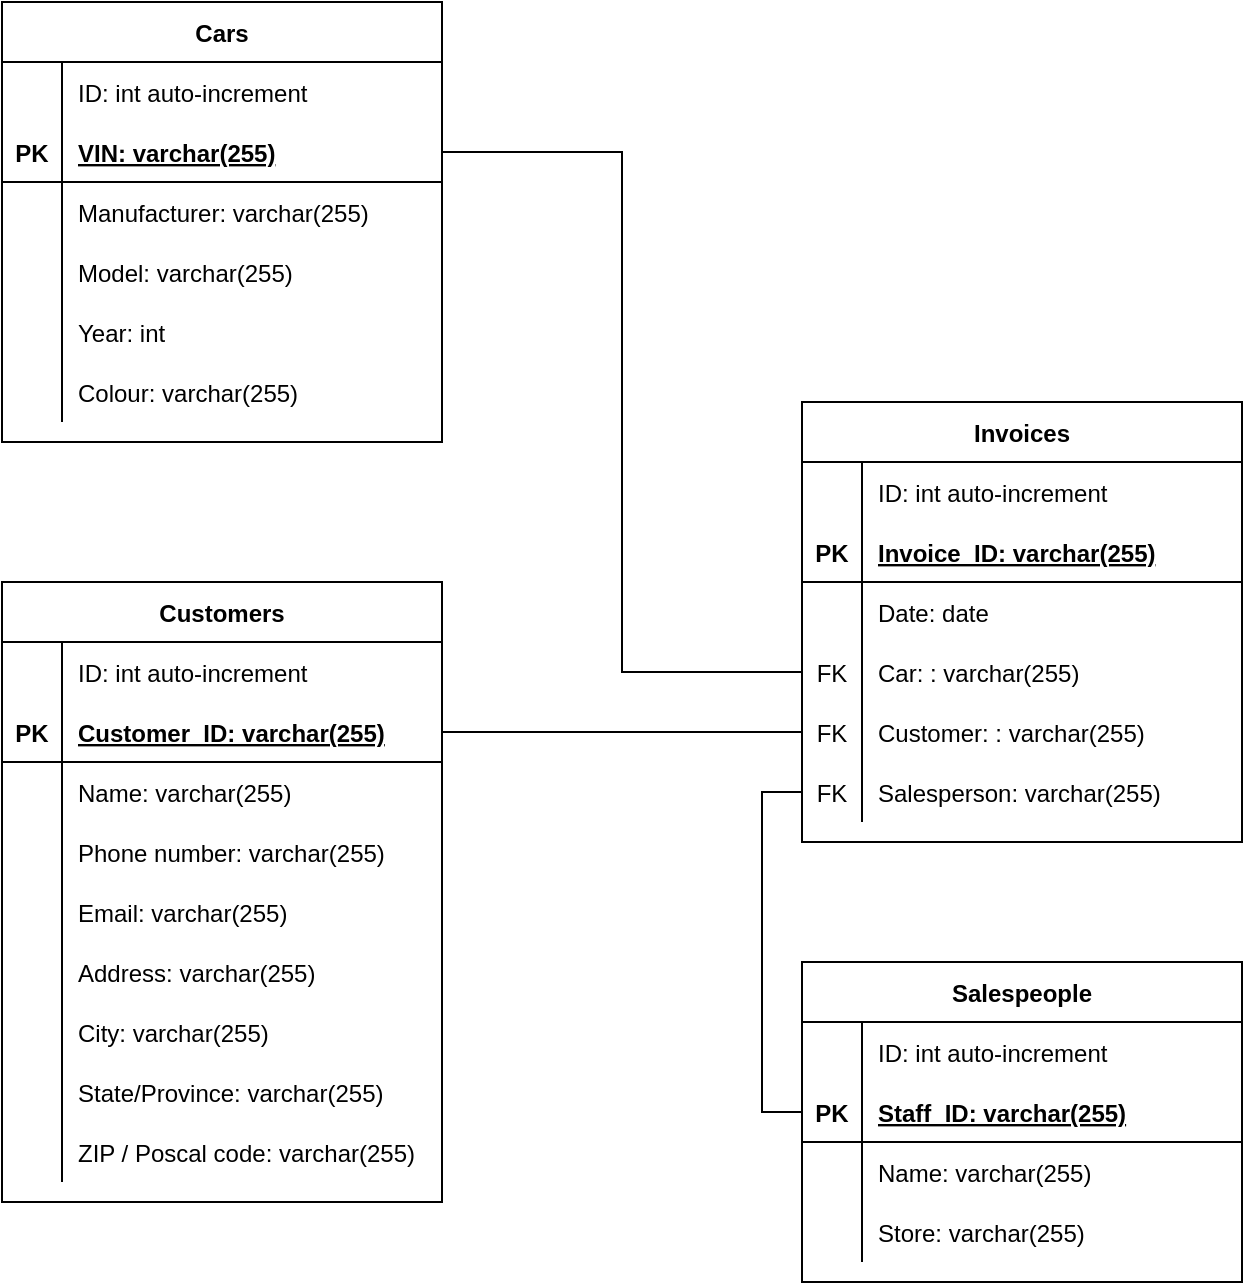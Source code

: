 <mxfile version="16.6.4" type="github">
  <diagram id="kIBek8LQq7BSCe0PTr3s" name="Page-1">
    <mxGraphModel dx="946" dy="567" grid="1" gridSize="10" guides="1" tooltips="1" connect="1" arrows="1" fold="1" page="1" pageScale="1" pageWidth="827" pageHeight="1169" math="0" shadow="0">
      <root>
        <mxCell id="0" />
        <mxCell id="1" parent="0" />
        <mxCell id="KKiing_XmxbQIr5D5mSe-1" value="Cars" style="shape=table;startSize=30;container=1;collapsible=1;childLayout=tableLayout;fixedRows=1;rowLines=0;fontStyle=1;align=center;resizeLast=1;" vertex="1" parent="1">
          <mxGeometry x="40" y="120" width="220" height="220" as="geometry" />
        </mxCell>
        <mxCell id="KKiing_XmxbQIr5D5mSe-95" value="" style="shape=tableRow;horizontal=0;startSize=0;swimlaneHead=0;swimlaneBody=0;fillColor=none;collapsible=0;dropTarget=0;points=[[0,0.5],[1,0.5]];portConstraint=eastwest;top=0;left=0;right=0;bottom=0;" vertex="1" parent="KKiing_XmxbQIr5D5mSe-1">
          <mxGeometry y="30" width="220" height="30" as="geometry" />
        </mxCell>
        <mxCell id="KKiing_XmxbQIr5D5mSe-96" value="" style="shape=partialRectangle;connectable=0;fillColor=none;top=0;left=0;bottom=0;right=0;editable=1;overflow=hidden;" vertex="1" parent="KKiing_XmxbQIr5D5mSe-95">
          <mxGeometry width="30" height="30" as="geometry">
            <mxRectangle width="30" height="30" as="alternateBounds" />
          </mxGeometry>
        </mxCell>
        <mxCell id="KKiing_XmxbQIr5D5mSe-97" value="ID: int auto-increment" style="shape=partialRectangle;connectable=0;fillColor=none;top=0;left=0;bottom=0;right=0;align=left;spacingLeft=6;overflow=hidden;" vertex="1" parent="KKiing_XmxbQIr5D5mSe-95">
          <mxGeometry x="30" width="190" height="30" as="geometry">
            <mxRectangle width="190" height="30" as="alternateBounds" />
          </mxGeometry>
        </mxCell>
        <mxCell id="KKiing_XmxbQIr5D5mSe-2" value="" style="shape=tableRow;horizontal=0;startSize=0;swimlaneHead=0;swimlaneBody=0;fillColor=none;collapsible=0;dropTarget=0;points=[[0,0.5],[1,0.5]];portConstraint=eastwest;top=0;left=0;right=0;bottom=1;" vertex="1" parent="KKiing_XmxbQIr5D5mSe-1">
          <mxGeometry y="60" width="220" height="30" as="geometry" />
        </mxCell>
        <mxCell id="KKiing_XmxbQIr5D5mSe-3" value="PK" style="shape=partialRectangle;connectable=0;fillColor=none;top=0;left=0;bottom=0;right=0;fontStyle=1;overflow=hidden;" vertex="1" parent="KKiing_XmxbQIr5D5mSe-2">
          <mxGeometry width="30" height="30" as="geometry">
            <mxRectangle width="30" height="30" as="alternateBounds" />
          </mxGeometry>
        </mxCell>
        <mxCell id="KKiing_XmxbQIr5D5mSe-4" value="VIN: varchar(255)" style="shape=partialRectangle;connectable=0;fillColor=none;top=0;left=0;bottom=0;right=0;align=left;spacingLeft=6;fontStyle=5;overflow=hidden;" vertex="1" parent="KKiing_XmxbQIr5D5mSe-2">
          <mxGeometry x="30" width="190" height="30" as="geometry">
            <mxRectangle width="190" height="30" as="alternateBounds" />
          </mxGeometry>
        </mxCell>
        <mxCell id="KKiing_XmxbQIr5D5mSe-5" value="" style="shape=tableRow;horizontal=0;startSize=0;swimlaneHead=0;swimlaneBody=0;fillColor=none;collapsible=0;dropTarget=0;points=[[0,0.5],[1,0.5]];portConstraint=eastwest;top=0;left=0;right=0;bottom=0;" vertex="1" parent="KKiing_XmxbQIr5D5mSe-1">
          <mxGeometry y="90" width="220" height="30" as="geometry" />
        </mxCell>
        <mxCell id="KKiing_XmxbQIr5D5mSe-6" value="" style="shape=partialRectangle;connectable=0;fillColor=none;top=0;left=0;bottom=0;right=0;editable=1;overflow=hidden;" vertex="1" parent="KKiing_XmxbQIr5D5mSe-5">
          <mxGeometry width="30" height="30" as="geometry">
            <mxRectangle width="30" height="30" as="alternateBounds" />
          </mxGeometry>
        </mxCell>
        <mxCell id="KKiing_XmxbQIr5D5mSe-7" value="Manufacturer: varchar(255)" style="shape=partialRectangle;connectable=0;fillColor=none;top=0;left=0;bottom=0;right=0;align=left;spacingLeft=6;overflow=hidden;" vertex="1" parent="KKiing_XmxbQIr5D5mSe-5">
          <mxGeometry x="30" width="190" height="30" as="geometry">
            <mxRectangle width="190" height="30" as="alternateBounds" />
          </mxGeometry>
        </mxCell>
        <mxCell id="KKiing_XmxbQIr5D5mSe-8" value="" style="shape=tableRow;horizontal=0;startSize=0;swimlaneHead=0;swimlaneBody=0;fillColor=none;collapsible=0;dropTarget=0;points=[[0,0.5],[1,0.5]];portConstraint=eastwest;top=0;left=0;right=0;bottom=0;" vertex="1" parent="KKiing_XmxbQIr5D5mSe-1">
          <mxGeometry y="120" width="220" height="30" as="geometry" />
        </mxCell>
        <mxCell id="KKiing_XmxbQIr5D5mSe-9" value="" style="shape=partialRectangle;connectable=0;fillColor=none;top=0;left=0;bottom=0;right=0;editable=1;overflow=hidden;" vertex="1" parent="KKiing_XmxbQIr5D5mSe-8">
          <mxGeometry width="30" height="30" as="geometry">
            <mxRectangle width="30" height="30" as="alternateBounds" />
          </mxGeometry>
        </mxCell>
        <mxCell id="KKiing_XmxbQIr5D5mSe-10" value="Model: varchar(255)" style="shape=partialRectangle;connectable=0;fillColor=none;top=0;left=0;bottom=0;right=0;align=left;spacingLeft=6;overflow=hidden;" vertex="1" parent="KKiing_XmxbQIr5D5mSe-8">
          <mxGeometry x="30" width="190" height="30" as="geometry">
            <mxRectangle width="190" height="30" as="alternateBounds" />
          </mxGeometry>
        </mxCell>
        <mxCell id="KKiing_XmxbQIr5D5mSe-11" value="" style="shape=tableRow;horizontal=0;startSize=0;swimlaneHead=0;swimlaneBody=0;fillColor=none;collapsible=0;dropTarget=0;points=[[0,0.5],[1,0.5]];portConstraint=eastwest;top=0;left=0;right=0;bottom=0;" vertex="1" parent="KKiing_XmxbQIr5D5mSe-1">
          <mxGeometry y="150" width="220" height="30" as="geometry" />
        </mxCell>
        <mxCell id="KKiing_XmxbQIr5D5mSe-12" value="" style="shape=partialRectangle;connectable=0;fillColor=none;top=0;left=0;bottom=0;right=0;editable=1;overflow=hidden;" vertex="1" parent="KKiing_XmxbQIr5D5mSe-11">
          <mxGeometry width="30" height="30" as="geometry">
            <mxRectangle width="30" height="30" as="alternateBounds" />
          </mxGeometry>
        </mxCell>
        <mxCell id="KKiing_XmxbQIr5D5mSe-13" value="Year: int" style="shape=partialRectangle;connectable=0;fillColor=none;top=0;left=0;bottom=0;right=0;align=left;spacingLeft=6;overflow=hidden;" vertex="1" parent="KKiing_XmxbQIr5D5mSe-11">
          <mxGeometry x="30" width="190" height="30" as="geometry">
            <mxRectangle width="190" height="30" as="alternateBounds" />
          </mxGeometry>
        </mxCell>
        <mxCell id="KKiing_XmxbQIr5D5mSe-14" value="" style="shape=tableRow;horizontal=0;startSize=0;swimlaneHead=0;swimlaneBody=0;fillColor=none;collapsible=0;dropTarget=0;points=[[0,0.5],[1,0.5]];portConstraint=eastwest;top=0;left=0;right=0;bottom=0;" vertex="1" parent="KKiing_XmxbQIr5D5mSe-1">
          <mxGeometry y="180" width="220" height="30" as="geometry" />
        </mxCell>
        <mxCell id="KKiing_XmxbQIr5D5mSe-15" value="" style="shape=partialRectangle;connectable=0;fillColor=none;top=0;left=0;bottom=0;right=0;editable=1;overflow=hidden;" vertex="1" parent="KKiing_XmxbQIr5D5mSe-14">
          <mxGeometry width="30" height="30" as="geometry">
            <mxRectangle width="30" height="30" as="alternateBounds" />
          </mxGeometry>
        </mxCell>
        <mxCell id="KKiing_XmxbQIr5D5mSe-16" value="Colour: varchar(255)" style="shape=partialRectangle;connectable=0;fillColor=none;top=0;left=0;bottom=0;right=0;align=left;spacingLeft=6;overflow=hidden;" vertex="1" parent="KKiing_XmxbQIr5D5mSe-14">
          <mxGeometry x="30" width="190" height="30" as="geometry">
            <mxRectangle width="190" height="30" as="alternateBounds" />
          </mxGeometry>
        </mxCell>
        <mxCell id="KKiing_XmxbQIr5D5mSe-20" value="Customers" style="shape=table;startSize=30;container=1;collapsible=1;childLayout=tableLayout;fixedRows=1;rowLines=0;fontStyle=1;align=center;resizeLast=1;" vertex="1" parent="1">
          <mxGeometry x="40" y="410" width="220" height="310" as="geometry" />
        </mxCell>
        <mxCell id="KKiing_XmxbQIr5D5mSe-92" value="" style="shape=tableRow;horizontal=0;startSize=0;swimlaneHead=0;swimlaneBody=0;fillColor=none;collapsible=0;dropTarget=0;points=[[0,0.5],[1,0.5]];portConstraint=eastwest;top=0;left=0;right=0;bottom=0;" vertex="1" parent="KKiing_XmxbQIr5D5mSe-20">
          <mxGeometry y="30" width="220" height="30" as="geometry" />
        </mxCell>
        <mxCell id="KKiing_XmxbQIr5D5mSe-93" value="" style="shape=partialRectangle;connectable=0;fillColor=none;top=0;left=0;bottom=0;right=0;editable=1;overflow=hidden;" vertex="1" parent="KKiing_XmxbQIr5D5mSe-92">
          <mxGeometry width="30" height="30" as="geometry">
            <mxRectangle width="30" height="30" as="alternateBounds" />
          </mxGeometry>
        </mxCell>
        <mxCell id="KKiing_XmxbQIr5D5mSe-94" value="ID: int auto-increment" style="shape=partialRectangle;connectable=0;fillColor=none;top=0;left=0;bottom=0;right=0;align=left;spacingLeft=6;overflow=hidden;" vertex="1" parent="KKiing_XmxbQIr5D5mSe-92">
          <mxGeometry x="30" width="190" height="30" as="geometry">
            <mxRectangle width="190" height="30" as="alternateBounds" />
          </mxGeometry>
        </mxCell>
        <mxCell id="KKiing_XmxbQIr5D5mSe-21" value="" style="shape=tableRow;horizontal=0;startSize=0;swimlaneHead=0;swimlaneBody=0;fillColor=none;collapsible=0;dropTarget=0;points=[[0,0.5],[1,0.5]];portConstraint=eastwest;top=0;left=0;right=0;bottom=1;" vertex="1" parent="KKiing_XmxbQIr5D5mSe-20">
          <mxGeometry y="60" width="220" height="30" as="geometry" />
        </mxCell>
        <mxCell id="KKiing_XmxbQIr5D5mSe-22" value="PK" style="shape=partialRectangle;connectable=0;fillColor=none;top=0;left=0;bottom=0;right=0;fontStyle=1;overflow=hidden;" vertex="1" parent="KKiing_XmxbQIr5D5mSe-21">
          <mxGeometry width="30" height="30" as="geometry">
            <mxRectangle width="30" height="30" as="alternateBounds" />
          </mxGeometry>
        </mxCell>
        <mxCell id="KKiing_XmxbQIr5D5mSe-23" value="Customer_ID: varchar(255)" style="shape=partialRectangle;connectable=0;fillColor=none;top=0;left=0;bottom=0;right=0;align=left;spacingLeft=6;fontStyle=5;overflow=hidden;" vertex="1" parent="KKiing_XmxbQIr5D5mSe-21">
          <mxGeometry x="30" width="190" height="30" as="geometry">
            <mxRectangle width="190" height="30" as="alternateBounds" />
          </mxGeometry>
        </mxCell>
        <mxCell id="KKiing_XmxbQIr5D5mSe-24" value="" style="shape=tableRow;horizontal=0;startSize=0;swimlaneHead=0;swimlaneBody=0;fillColor=none;collapsible=0;dropTarget=0;points=[[0,0.5],[1,0.5]];portConstraint=eastwest;top=0;left=0;right=0;bottom=0;" vertex="1" parent="KKiing_XmxbQIr5D5mSe-20">
          <mxGeometry y="90" width="220" height="30" as="geometry" />
        </mxCell>
        <mxCell id="KKiing_XmxbQIr5D5mSe-25" value="" style="shape=partialRectangle;connectable=0;fillColor=none;top=0;left=0;bottom=0;right=0;editable=1;overflow=hidden;" vertex="1" parent="KKiing_XmxbQIr5D5mSe-24">
          <mxGeometry width="30" height="30" as="geometry">
            <mxRectangle width="30" height="30" as="alternateBounds" />
          </mxGeometry>
        </mxCell>
        <mxCell id="KKiing_XmxbQIr5D5mSe-26" value="Name: varchar(255)" style="shape=partialRectangle;connectable=0;fillColor=none;top=0;left=0;bottom=0;right=0;align=left;spacingLeft=6;overflow=hidden;" vertex="1" parent="KKiing_XmxbQIr5D5mSe-24">
          <mxGeometry x="30" width="190" height="30" as="geometry">
            <mxRectangle width="190" height="30" as="alternateBounds" />
          </mxGeometry>
        </mxCell>
        <mxCell id="KKiing_XmxbQIr5D5mSe-27" value="" style="shape=tableRow;horizontal=0;startSize=0;swimlaneHead=0;swimlaneBody=0;fillColor=none;collapsible=0;dropTarget=0;points=[[0,0.5],[1,0.5]];portConstraint=eastwest;top=0;left=0;right=0;bottom=0;" vertex="1" parent="KKiing_XmxbQIr5D5mSe-20">
          <mxGeometry y="120" width="220" height="30" as="geometry" />
        </mxCell>
        <mxCell id="KKiing_XmxbQIr5D5mSe-28" value="" style="shape=partialRectangle;connectable=0;fillColor=none;top=0;left=0;bottom=0;right=0;editable=1;overflow=hidden;" vertex="1" parent="KKiing_XmxbQIr5D5mSe-27">
          <mxGeometry width="30" height="30" as="geometry">
            <mxRectangle width="30" height="30" as="alternateBounds" />
          </mxGeometry>
        </mxCell>
        <mxCell id="KKiing_XmxbQIr5D5mSe-29" value="Phone number: varchar(255)" style="shape=partialRectangle;connectable=0;fillColor=none;top=0;left=0;bottom=0;right=0;align=left;spacingLeft=6;overflow=hidden;" vertex="1" parent="KKiing_XmxbQIr5D5mSe-27">
          <mxGeometry x="30" width="190" height="30" as="geometry">
            <mxRectangle width="190" height="30" as="alternateBounds" />
          </mxGeometry>
        </mxCell>
        <mxCell id="KKiing_XmxbQIr5D5mSe-30" value="" style="shape=tableRow;horizontal=0;startSize=0;swimlaneHead=0;swimlaneBody=0;fillColor=none;collapsible=0;dropTarget=0;points=[[0,0.5],[1,0.5]];portConstraint=eastwest;top=0;left=0;right=0;bottom=0;" vertex="1" parent="KKiing_XmxbQIr5D5mSe-20">
          <mxGeometry y="150" width="220" height="30" as="geometry" />
        </mxCell>
        <mxCell id="KKiing_XmxbQIr5D5mSe-31" value="" style="shape=partialRectangle;connectable=0;fillColor=none;top=0;left=0;bottom=0;right=0;editable=1;overflow=hidden;" vertex="1" parent="KKiing_XmxbQIr5D5mSe-30">
          <mxGeometry width="30" height="30" as="geometry">
            <mxRectangle width="30" height="30" as="alternateBounds" />
          </mxGeometry>
        </mxCell>
        <mxCell id="KKiing_XmxbQIr5D5mSe-32" value="Email: varchar(255)" style="shape=partialRectangle;connectable=0;fillColor=none;top=0;left=0;bottom=0;right=0;align=left;spacingLeft=6;overflow=hidden;" vertex="1" parent="KKiing_XmxbQIr5D5mSe-30">
          <mxGeometry x="30" width="190" height="30" as="geometry">
            <mxRectangle width="190" height="30" as="alternateBounds" />
          </mxGeometry>
        </mxCell>
        <mxCell id="KKiing_XmxbQIr5D5mSe-36" value="" style="shape=tableRow;horizontal=0;startSize=0;swimlaneHead=0;swimlaneBody=0;fillColor=none;collapsible=0;dropTarget=0;points=[[0,0.5],[1,0.5]];portConstraint=eastwest;top=0;left=0;right=0;bottom=0;" vertex="1" parent="KKiing_XmxbQIr5D5mSe-20">
          <mxGeometry y="180" width="220" height="30" as="geometry" />
        </mxCell>
        <mxCell id="KKiing_XmxbQIr5D5mSe-37" value="" style="shape=partialRectangle;connectable=0;fillColor=none;top=0;left=0;bottom=0;right=0;editable=1;overflow=hidden;" vertex="1" parent="KKiing_XmxbQIr5D5mSe-36">
          <mxGeometry width="30" height="30" as="geometry">
            <mxRectangle width="30" height="30" as="alternateBounds" />
          </mxGeometry>
        </mxCell>
        <mxCell id="KKiing_XmxbQIr5D5mSe-38" value="Address: varchar(255)" style="shape=partialRectangle;connectable=0;fillColor=none;top=0;left=0;bottom=0;right=0;align=left;spacingLeft=6;overflow=hidden;" vertex="1" parent="KKiing_XmxbQIr5D5mSe-36">
          <mxGeometry x="30" width="190" height="30" as="geometry">
            <mxRectangle width="190" height="30" as="alternateBounds" />
          </mxGeometry>
        </mxCell>
        <mxCell id="KKiing_XmxbQIr5D5mSe-39" value="" style="shape=tableRow;horizontal=0;startSize=0;swimlaneHead=0;swimlaneBody=0;fillColor=none;collapsible=0;dropTarget=0;points=[[0,0.5],[1,0.5]];portConstraint=eastwest;top=0;left=0;right=0;bottom=0;" vertex="1" parent="KKiing_XmxbQIr5D5mSe-20">
          <mxGeometry y="210" width="220" height="30" as="geometry" />
        </mxCell>
        <mxCell id="KKiing_XmxbQIr5D5mSe-40" value="" style="shape=partialRectangle;connectable=0;fillColor=none;top=0;left=0;bottom=0;right=0;editable=1;overflow=hidden;" vertex="1" parent="KKiing_XmxbQIr5D5mSe-39">
          <mxGeometry width="30" height="30" as="geometry">
            <mxRectangle width="30" height="30" as="alternateBounds" />
          </mxGeometry>
        </mxCell>
        <mxCell id="KKiing_XmxbQIr5D5mSe-41" value="City: varchar(255)" style="shape=partialRectangle;connectable=0;fillColor=none;top=0;left=0;bottom=0;right=0;align=left;spacingLeft=6;overflow=hidden;" vertex="1" parent="KKiing_XmxbQIr5D5mSe-39">
          <mxGeometry x="30" width="190" height="30" as="geometry">
            <mxRectangle width="190" height="30" as="alternateBounds" />
          </mxGeometry>
        </mxCell>
        <mxCell id="KKiing_XmxbQIr5D5mSe-42" value="" style="shape=tableRow;horizontal=0;startSize=0;swimlaneHead=0;swimlaneBody=0;fillColor=none;collapsible=0;dropTarget=0;points=[[0,0.5],[1,0.5]];portConstraint=eastwest;top=0;left=0;right=0;bottom=0;" vertex="1" parent="KKiing_XmxbQIr5D5mSe-20">
          <mxGeometry y="240" width="220" height="30" as="geometry" />
        </mxCell>
        <mxCell id="KKiing_XmxbQIr5D5mSe-43" value="" style="shape=partialRectangle;connectable=0;fillColor=none;top=0;left=0;bottom=0;right=0;editable=1;overflow=hidden;" vertex="1" parent="KKiing_XmxbQIr5D5mSe-42">
          <mxGeometry width="30" height="30" as="geometry">
            <mxRectangle width="30" height="30" as="alternateBounds" />
          </mxGeometry>
        </mxCell>
        <mxCell id="KKiing_XmxbQIr5D5mSe-44" value="State/Province: varchar(255)" style="shape=partialRectangle;connectable=0;fillColor=none;top=0;left=0;bottom=0;right=0;align=left;spacingLeft=6;overflow=hidden;" vertex="1" parent="KKiing_XmxbQIr5D5mSe-42">
          <mxGeometry x="30" width="190" height="30" as="geometry">
            <mxRectangle width="190" height="30" as="alternateBounds" />
          </mxGeometry>
        </mxCell>
        <mxCell id="KKiing_XmxbQIr5D5mSe-48" value="" style="shape=tableRow;horizontal=0;startSize=0;swimlaneHead=0;swimlaneBody=0;fillColor=none;collapsible=0;dropTarget=0;points=[[0,0.5],[1,0.5]];portConstraint=eastwest;top=0;left=0;right=0;bottom=0;" vertex="1" parent="KKiing_XmxbQIr5D5mSe-20">
          <mxGeometry y="270" width="220" height="30" as="geometry" />
        </mxCell>
        <mxCell id="KKiing_XmxbQIr5D5mSe-49" value="" style="shape=partialRectangle;connectable=0;fillColor=none;top=0;left=0;bottom=0;right=0;editable=1;overflow=hidden;" vertex="1" parent="KKiing_XmxbQIr5D5mSe-48">
          <mxGeometry width="30" height="30" as="geometry">
            <mxRectangle width="30" height="30" as="alternateBounds" />
          </mxGeometry>
        </mxCell>
        <mxCell id="KKiing_XmxbQIr5D5mSe-50" value="ZIP / Poscal code: varchar(255)" style="shape=partialRectangle;connectable=0;fillColor=none;top=0;left=0;bottom=0;right=0;align=left;spacingLeft=6;overflow=hidden;" vertex="1" parent="KKiing_XmxbQIr5D5mSe-48">
          <mxGeometry x="30" width="190" height="30" as="geometry">
            <mxRectangle width="190" height="30" as="alternateBounds" />
          </mxGeometry>
        </mxCell>
        <mxCell id="KKiing_XmxbQIr5D5mSe-51" value="Salespeople" style="shape=table;startSize=30;container=1;collapsible=1;childLayout=tableLayout;fixedRows=1;rowLines=0;fontStyle=1;align=center;resizeLast=1;" vertex="1" parent="1">
          <mxGeometry x="440" y="600" width="220" height="160" as="geometry" />
        </mxCell>
        <mxCell id="KKiing_XmxbQIr5D5mSe-98" value="" style="shape=tableRow;horizontal=0;startSize=0;swimlaneHead=0;swimlaneBody=0;fillColor=none;collapsible=0;dropTarget=0;points=[[0,0.5],[1,0.5]];portConstraint=eastwest;top=0;left=0;right=0;bottom=0;" vertex="1" parent="KKiing_XmxbQIr5D5mSe-51">
          <mxGeometry y="30" width="220" height="30" as="geometry" />
        </mxCell>
        <mxCell id="KKiing_XmxbQIr5D5mSe-99" value="" style="shape=partialRectangle;connectable=0;fillColor=none;top=0;left=0;bottom=0;right=0;editable=1;overflow=hidden;" vertex="1" parent="KKiing_XmxbQIr5D5mSe-98">
          <mxGeometry width="30" height="30" as="geometry">
            <mxRectangle width="30" height="30" as="alternateBounds" />
          </mxGeometry>
        </mxCell>
        <mxCell id="KKiing_XmxbQIr5D5mSe-100" value="ID: int auto-increment" style="shape=partialRectangle;connectable=0;fillColor=none;top=0;left=0;bottom=0;right=0;align=left;spacingLeft=6;overflow=hidden;" vertex="1" parent="KKiing_XmxbQIr5D5mSe-98">
          <mxGeometry x="30" width="190" height="30" as="geometry">
            <mxRectangle width="190" height="30" as="alternateBounds" />
          </mxGeometry>
        </mxCell>
        <mxCell id="KKiing_XmxbQIr5D5mSe-52" value="" style="shape=tableRow;horizontal=0;startSize=0;swimlaneHead=0;swimlaneBody=0;fillColor=none;collapsible=0;dropTarget=0;points=[[0,0.5],[1,0.5]];portConstraint=eastwest;top=0;left=0;right=0;bottom=1;" vertex="1" parent="KKiing_XmxbQIr5D5mSe-51">
          <mxGeometry y="60" width="220" height="30" as="geometry" />
        </mxCell>
        <mxCell id="KKiing_XmxbQIr5D5mSe-53" value="PK" style="shape=partialRectangle;connectable=0;fillColor=none;top=0;left=0;bottom=0;right=0;fontStyle=1;overflow=hidden;" vertex="1" parent="KKiing_XmxbQIr5D5mSe-52">
          <mxGeometry width="30" height="30" as="geometry">
            <mxRectangle width="30" height="30" as="alternateBounds" />
          </mxGeometry>
        </mxCell>
        <mxCell id="KKiing_XmxbQIr5D5mSe-54" value="Staff_ID: varchar(255)" style="shape=partialRectangle;connectable=0;fillColor=none;top=0;left=0;bottom=0;right=0;align=left;spacingLeft=6;fontStyle=5;overflow=hidden;" vertex="1" parent="KKiing_XmxbQIr5D5mSe-52">
          <mxGeometry x="30" width="190" height="30" as="geometry">
            <mxRectangle width="190" height="30" as="alternateBounds" />
          </mxGeometry>
        </mxCell>
        <mxCell id="KKiing_XmxbQIr5D5mSe-55" value="" style="shape=tableRow;horizontal=0;startSize=0;swimlaneHead=0;swimlaneBody=0;fillColor=none;collapsible=0;dropTarget=0;points=[[0,0.5],[1,0.5]];portConstraint=eastwest;top=0;left=0;right=0;bottom=0;" vertex="1" parent="KKiing_XmxbQIr5D5mSe-51">
          <mxGeometry y="90" width="220" height="30" as="geometry" />
        </mxCell>
        <mxCell id="KKiing_XmxbQIr5D5mSe-56" value="" style="shape=partialRectangle;connectable=0;fillColor=none;top=0;left=0;bottom=0;right=0;editable=1;overflow=hidden;" vertex="1" parent="KKiing_XmxbQIr5D5mSe-55">
          <mxGeometry width="30" height="30" as="geometry">
            <mxRectangle width="30" height="30" as="alternateBounds" />
          </mxGeometry>
        </mxCell>
        <mxCell id="KKiing_XmxbQIr5D5mSe-57" value="Name: varchar(255)" style="shape=partialRectangle;connectable=0;fillColor=none;top=0;left=0;bottom=0;right=0;align=left;spacingLeft=6;overflow=hidden;" vertex="1" parent="KKiing_XmxbQIr5D5mSe-55">
          <mxGeometry x="30" width="190" height="30" as="geometry">
            <mxRectangle width="190" height="30" as="alternateBounds" />
          </mxGeometry>
        </mxCell>
        <mxCell id="KKiing_XmxbQIr5D5mSe-58" value="" style="shape=tableRow;horizontal=0;startSize=0;swimlaneHead=0;swimlaneBody=0;fillColor=none;collapsible=0;dropTarget=0;points=[[0,0.5],[1,0.5]];portConstraint=eastwest;top=0;left=0;right=0;bottom=0;" vertex="1" parent="KKiing_XmxbQIr5D5mSe-51">
          <mxGeometry y="120" width="220" height="30" as="geometry" />
        </mxCell>
        <mxCell id="KKiing_XmxbQIr5D5mSe-59" value="" style="shape=partialRectangle;connectable=0;fillColor=none;top=0;left=0;bottom=0;right=0;editable=1;overflow=hidden;" vertex="1" parent="KKiing_XmxbQIr5D5mSe-58">
          <mxGeometry width="30" height="30" as="geometry">
            <mxRectangle width="30" height="30" as="alternateBounds" />
          </mxGeometry>
        </mxCell>
        <mxCell id="KKiing_XmxbQIr5D5mSe-60" value="Store: varchar(255)" style="shape=partialRectangle;connectable=0;fillColor=none;top=0;left=0;bottom=0;right=0;align=left;spacingLeft=6;overflow=hidden;" vertex="1" parent="KKiing_XmxbQIr5D5mSe-58">
          <mxGeometry x="30" width="190" height="30" as="geometry">
            <mxRectangle width="190" height="30" as="alternateBounds" />
          </mxGeometry>
        </mxCell>
        <mxCell id="KKiing_XmxbQIr5D5mSe-64" value="Invoices" style="shape=table;startSize=30;container=1;collapsible=1;childLayout=tableLayout;fixedRows=1;rowLines=0;fontStyle=1;align=center;resizeLast=1;" vertex="1" parent="1">
          <mxGeometry x="440" y="320" width="220" height="220" as="geometry" />
        </mxCell>
        <mxCell id="KKiing_XmxbQIr5D5mSe-101" value="" style="shape=tableRow;horizontal=0;startSize=0;swimlaneHead=0;swimlaneBody=0;fillColor=none;collapsible=0;dropTarget=0;points=[[0,0.5],[1,0.5]];portConstraint=eastwest;top=0;left=0;right=0;bottom=0;" vertex="1" parent="KKiing_XmxbQIr5D5mSe-64">
          <mxGeometry y="30" width="220" height="30" as="geometry" />
        </mxCell>
        <mxCell id="KKiing_XmxbQIr5D5mSe-102" value="" style="shape=partialRectangle;connectable=0;fillColor=none;top=0;left=0;bottom=0;right=0;editable=1;overflow=hidden;" vertex="1" parent="KKiing_XmxbQIr5D5mSe-101">
          <mxGeometry width="30" height="30" as="geometry">
            <mxRectangle width="30" height="30" as="alternateBounds" />
          </mxGeometry>
        </mxCell>
        <mxCell id="KKiing_XmxbQIr5D5mSe-103" value="ID: int auto-increment" style="shape=partialRectangle;connectable=0;fillColor=none;top=0;left=0;bottom=0;right=0;align=left;spacingLeft=6;overflow=hidden;" vertex="1" parent="KKiing_XmxbQIr5D5mSe-101">
          <mxGeometry x="30" width="190" height="30" as="geometry">
            <mxRectangle width="190" height="30" as="alternateBounds" />
          </mxGeometry>
        </mxCell>
        <mxCell id="KKiing_XmxbQIr5D5mSe-65" value="" style="shape=tableRow;horizontal=0;startSize=0;swimlaneHead=0;swimlaneBody=0;fillColor=none;collapsible=0;dropTarget=0;points=[[0,0.5],[1,0.5]];portConstraint=eastwest;top=0;left=0;right=0;bottom=1;" vertex="1" parent="KKiing_XmxbQIr5D5mSe-64">
          <mxGeometry y="60" width="220" height="30" as="geometry" />
        </mxCell>
        <mxCell id="KKiing_XmxbQIr5D5mSe-66" value="PK" style="shape=partialRectangle;connectable=0;fillColor=none;top=0;left=0;bottom=0;right=0;fontStyle=1;overflow=hidden;" vertex="1" parent="KKiing_XmxbQIr5D5mSe-65">
          <mxGeometry width="30" height="30" as="geometry">
            <mxRectangle width="30" height="30" as="alternateBounds" />
          </mxGeometry>
        </mxCell>
        <mxCell id="KKiing_XmxbQIr5D5mSe-67" value="Invoice_ID: varchar(255)" style="shape=partialRectangle;connectable=0;fillColor=none;top=0;left=0;bottom=0;right=0;align=left;spacingLeft=6;fontStyle=5;overflow=hidden;" vertex="1" parent="KKiing_XmxbQIr5D5mSe-65">
          <mxGeometry x="30" width="190" height="30" as="geometry">
            <mxRectangle width="190" height="30" as="alternateBounds" />
          </mxGeometry>
        </mxCell>
        <mxCell id="KKiing_XmxbQIr5D5mSe-68" value="" style="shape=tableRow;horizontal=0;startSize=0;swimlaneHead=0;swimlaneBody=0;fillColor=none;collapsible=0;dropTarget=0;points=[[0,0.5],[1,0.5]];portConstraint=eastwest;top=0;left=0;right=0;bottom=0;" vertex="1" parent="KKiing_XmxbQIr5D5mSe-64">
          <mxGeometry y="90" width="220" height="30" as="geometry" />
        </mxCell>
        <mxCell id="KKiing_XmxbQIr5D5mSe-69" value="" style="shape=partialRectangle;connectable=0;fillColor=none;top=0;left=0;bottom=0;right=0;editable=1;overflow=hidden;" vertex="1" parent="KKiing_XmxbQIr5D5mSe-68">
          <mxGeometry width="30" height="30" as="geometry">
            <mxRectangle width="30" height="30" as="alternateBounds" />
          </mxGeometry>
        </mxCell>
        <mxCell id="KKiing_XmxbQIr5D5mSe-70" value="Date: date" style="shape=partialRectangle;connectable=0;fillColor=none;top=0;left=0;bottom=0;right=0;align=left;spacingLeft=6;overflow=hidden;" vertex="1" parent="KKiing_XmxbQIr5D5mSe-68">
          <mxGeometry x="30" width="190" height="30" as="geometry">
            <mxRectangle width="190" height="30" as="alternateBounds" />
          </mxGeometry>
        </mxCell>
        <mxCell id="KKiing_XmxbQIr5D5mSe-77" value="" style="shape=tableRow;horizontal=0;startSize=0;swimlaneHead=0;swimlaneBody=0;fillColor=none;collapsible=0;dropTarget=0;points=[[0,0.5],[1,0.5]];portConstraint=eastwest;top=0;left=0;right=0;bottom=0;" vertex="1" parent="KKiing_XmxbQIr5D5mSe-64">
          <mxGeometry y="120" width="220" height="30" as="geometry" />
        </mxCell>
        <mxCell id="KKiing_XmxbQIr5D5mSe-78" value="FK" style="shape=partialRectangle;connectable=0;fillColor=none;top=0;left=0;bottom=0;right=0;fontStyle=0;overflow=hidden;" vertex="1" parent="KKiing_XmxbQIr5D5mSe-77">
          <mxGeometry width="30" height="30" as="geometry">
            <mxRectangle width="30" height="30" as="alternateBounds" />
          </mxGeometry>
        </mxCell>
        <mxCell id="KKiing_XmxbQIr5D5mSe-79" value="Car: : varchar(255)" style="shape=partialRectangle;connectable=0;fillColor=none;top=0;left=0;bottom=0;right=0;align=left;spacingLeft=6;fontStyle=0;overflow=hidden;" vertex="1" parent="KKiing_XmxbQIr5D5mSe-77">
          <mxGeometry x="30" width="190" height="30" as="geometry">
            <mxRectangle width="190" height="30" as="alternateBounds" />
          </mxGeometry>
        </mxCell>
        <mxCell id="KKiing_XmxbQIr5D5mSe-80" value="" style="shape=tableRow;horizontal=0;startSize=0;swimlaneHead=0;swimlaneBody=0;fillColor=none;collapsible=0;dropTarget=0;points=[[0,0.5],[1,0.5]];portConstraint=eastwest;top=0;left=0;right=0;bottom=0;" vertex="1" parent="KKiing_XmxbQIr5D5mSe-64">
          <mxGeometry y="150" width="220" height="30" as="geometry" />
        </mxCell>
        <mxCell id="KKiing_XmxbQIr5D5mSe-81" value="FK" style="shape=partialRectangle;connectable=0;fillColor=none;top=0;left=0;bottom=0;right=0;fontStyle=0;overflow=hidden;" vertex="1" parent="KKiing_XmxbQIr5D5mSe-80">
          <mxGeometry width="30" height="30" as="geometry">
            <mxRectangle width="30" height="30" as="alternateBounds" />
          </mxGeometry>
        </mxCell>
        <mxCell id="KKiing_XmxbQIr5D5mSe-82" value="Customer: : varchar(255)" style="shape=partialRectangle;connectable=0;fillColor=none;top=0;left=0;bottom=0;right=0;align=left;spacingLeft=6;fontStyle=0;overflow=hidden;" vertex="1" parent="KKiing_XmxbQIr5D5mSe-80">
          <mxGeometry x="30" width="190" height="30" as="geometry">
            <mxRectangle width="190" height="30" as="alternateBounds" />
          </mxGeometry>
        </mxCell>
        <mxCell id="KKiing_XmxbQIr5D5mSe-83" value="" style="shape=tableRow;horizontal=0;startSize=0;swimlaneHead=0;swimlaneBody=0;fillColor=none;collapsible=0;dropTarget=0;points=[[0,0.5],[1,0.5]];portConstraint=eastwest;top=0;left=0;right=0;bottom=0;" vertex="1" parent="KKiing_XmxbQIr5D5mSe-64">
          <mxGeometry y="180" width="220" height="30" as="geometry" />
        </mxCell>
        <mxCell id="KKiing_XmxbQIr5D5mSe-84" value="FK" style="shape=partialRectangle;connectable=0;fillColor=none;top=0;left=0;bottom=0;right=0;fontStyle=0;overflow=hidden;" vertex="1" parent="KKiing_XmxbQIr5D5mSe-83">
          <mxGeometry width="30" height="30" as="geometry">
            <mxRectangle width="30" height="30" as="alternateBounds" />
          </mxGeometry>
        </mxCell>
        <mxCell id="KKiing_XmxbQIr5D5mSe-85" value="Salesperson: varchar(255)" style="shape=partialRectangle;connectable=0;fillColor=none;top=0;left=0;bottom=0;right=0;align=left;spacingLeft=6;fontStyle=0;overflow=hidden;" vertex="1" parent="KKiing_XmxbQIr5D5mSe-83">
          <mxGeometry x="30" width="190" height="30" as="geometry">
            <mxRectangle width="190" height="30" as="alternateBounds" />
          </mxGeometry>
        </mxCell>
        <mxCell id="KKiing_XmxbQIr5D5mSe-104" style="edgeStyle=orthogonalEdgeStyle;rounded=0;orthogonalLoop=1;jettySize=auto;html=1;exitX=0;exitY=0.5;exitDx=0;exitDy=0;entryX=1;entryY=0.5;entryDx=0;entryDy=0;endArrow=none;endFill=0;" edge="1" parent="1" source="KKiing_XmxbQIr5D5mSe-77" target="KKiing_XmxbQIr5D5mSe-2">
          <mxGeometry relative="1" as="geometry" />
        </mxCell>
        <mxCell id="KKiing_XmxbQIr5D5mSe-106" style="edgeStyle=orthogonalEdgeStyle;rounded=0;orthogonalLoop=1;jettySize=auto;html=1;exitX=0;exitY=0.5;exitDx=0;exitDy=0;entryX=1;entryY=0.5;entryDx=0;entryDy=0;endArrow=none;endFill=0;" edge="1" parent="1" source="KKiing_XmxbQIr5D5mSe-80" target="KKiing_XmxbQIr5D5mSe-21">
          <mxGeometry relative="1" as="geometry" />
        </mxCell>
        <mxCell id="KKiing_XmxbQIr5D5mSe-107" style="edgeStyle=orthogonalEdgeStyle;rounded=0;orthogonalLoop=1;jettySize=auto;html=1;exitX=0;exitY=0.5;exitDx=0;exitDy=0;entryX=0;entryY=0.5;entryDx=0;entryDy=0;endArrow=none;endFill=0;" edge="1" parent="1" source="KKiing_XmxbQIr5D5mSe-83" target="KKiing_XmxbQIr5D5mSe-52">
          <mxGeometry relative="1" as="geometry" />
        </mxCell>
      </root>
    </mxGraphModel>
  </diagram>
</mxfile>
